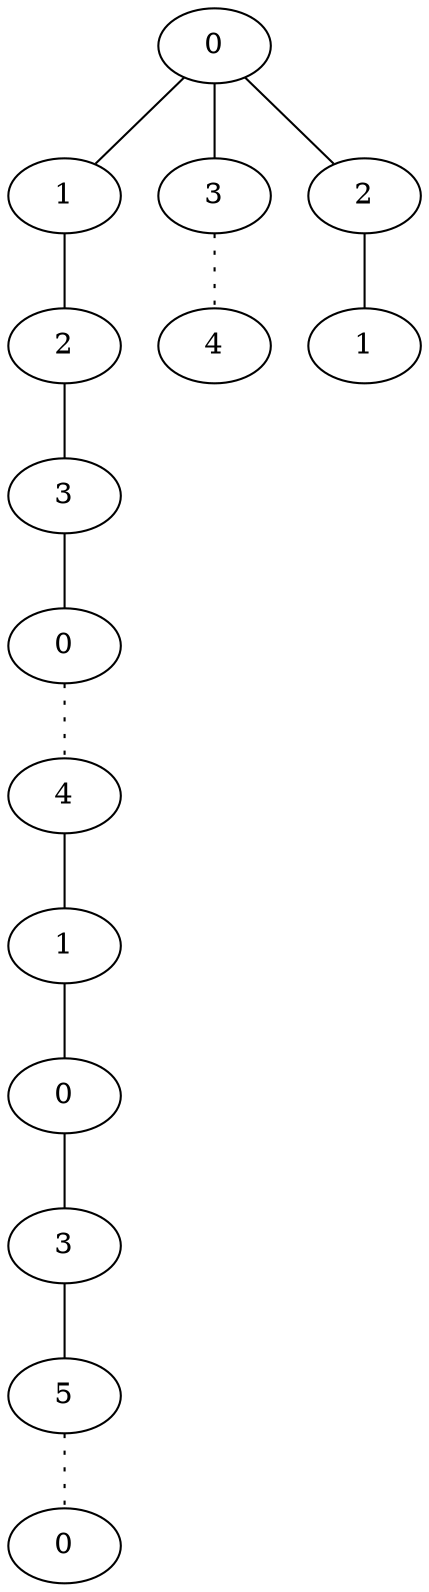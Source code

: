 graph {
a0[label=0];
a1[label=1];
a2[label=2];
a3[label=3];
a4[label=0];
a5[label=4];
a6[label=1];
a7[label=0];
a8[label=3];
a9[label=5];
a10[label=0];
a11[label=3];
a12[label=4];
a13[label=2];
a14[label=1];
a0 -- a1;
a0 -- a11;
a0 -- a13;
a1 -- a2;
a2 -- a3;
a3 -- a4;
a4 -- a5 [style=dotted];
a5 -- a6;
a6 -- a7;
a7 -- a8;
a8 -- a9;
a9 -- a10 [style=dotted];
a11 -- a12 [style=dotted];
a13 -- a14;
}
